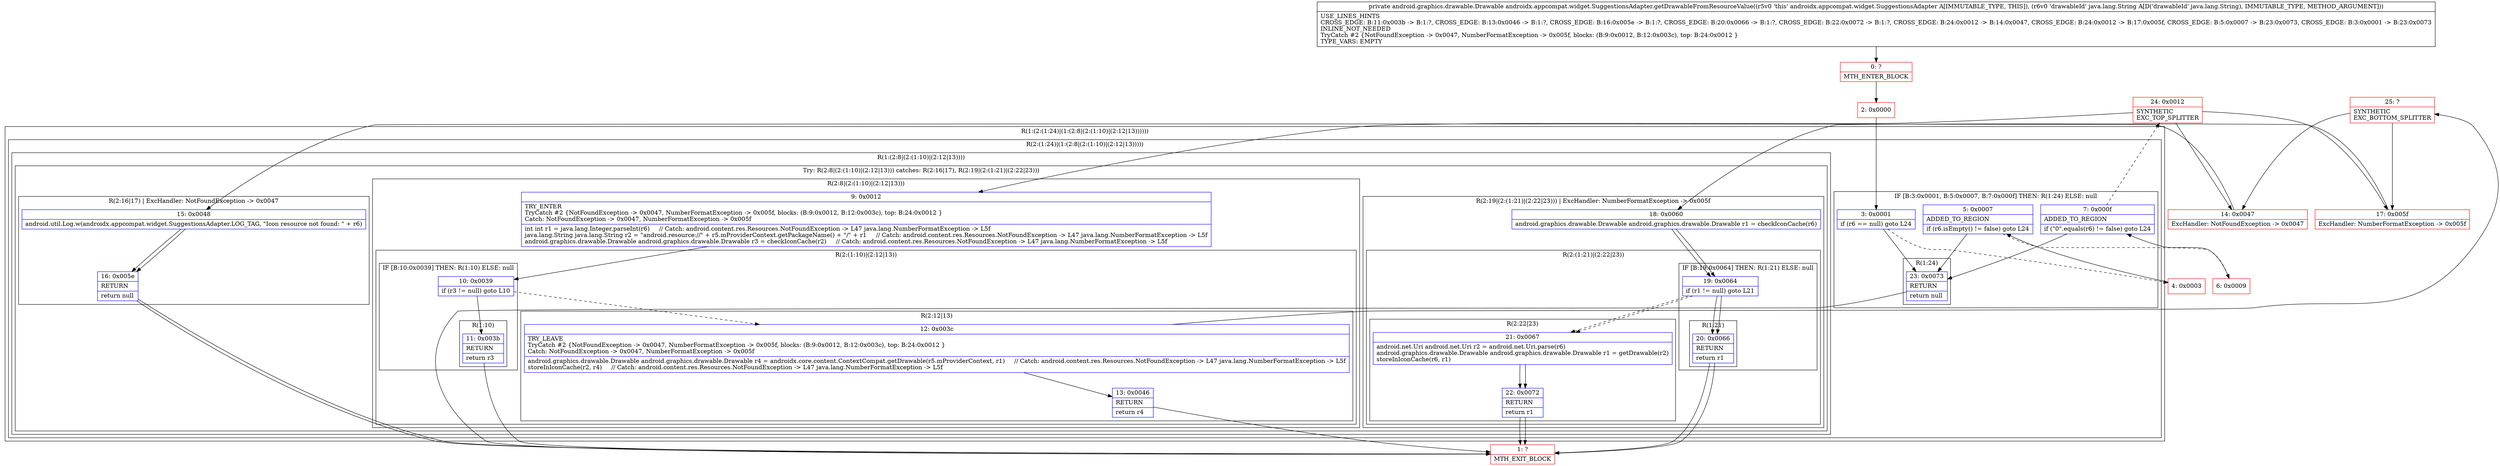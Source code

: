 digraph "CFG forandroidx.appcompat.widget.SuggestionsAdapter.getDrawableFromResourceValue(Ljava\/lang\/String;)Landroid\/graphics\/drawable\/Drawable;" {
subgraph cluster_Region_1202795568 {
label = "R(1:(2:(1:24)|(1:(2:8|(2:(1:10)|(2:12|13))))))";
node [shape=record,color=blue];
subgraph cluster_Region_1238283045 {
label = "R(2:(1:24)|(1:(2:8|(2:(1:10)|(2:12|13)))))";
node [shape=record,color=blue];
subgraph cluster_IfRegion_1176828162 {
label = "IF [B:3:0x0001, B:5:0x0007, B:7:0x000f] THEN: R(1:24) ELSE: null";
node [shape=record,color=blue];
Node_3 [shape=record,label="{3\:\ 0x0001|if (r6 == null) goto L24\l}"];
Node_5 [shape=record,label="{5\:\ 0x0007|ADDED_TO_REGION\l|if (r6.isEmpty() != false) goto L24\l}"];
Node_7 [shape=record,label="{7\:\ 0x000f|ADDED_TO_REGION\l|if (\"0\".equals(r6) != false) goto L24\l}"];
subgraph cluster_Region_250821458 {
label = "R(1:24)";
node [shape=record,color=blue];
Node_23 [shape=record,label="{23\:\ 0x0073|RETURN\l|return null\l}"];
}
}
subgraph cluster_Region_1076731400 {
label = "R(1:(2:8|(2:(1:10)|(2:12|13))))";
node [shape=record,color=blue];
subgraph cluster_TryCatchRegion_2093370035 {
label = "Try: R(2:8|(2:(1:10)|(2:12|13))) catches: R(2:16|17), R(2:19|(2:(1:21)|(2:22|23)))";
node [shape=record,color=blue];
subgraph cluster_Region_1431262383 {
label = "R(2:8|(2:(1:10)|(2:12|13)))";
node [shape=record,color=blue];
Node_9 [shape=record,label="{9\:\ 0x0012|TRY_ENTER\lTryCatch #2 \{NotFoundException \-\> 0x0047, NumberFormatException \-\> 0x005f, blocks: (B:9:0x0012, B:12:0x003c), top: B:24:0x0012 \}\lCatch: NotFoundException \-\> 0x0047, NumberFormatException \-\> 0x005f\l|int int r1 = java.lang.Integer.parseInt(r6)     \/\/ Catch: android.content.res.Resources.NotFoundException \-\> L47 java.lang.NumberFormatException \-\> L5f\ljava.lang.String java.lang.String r2 = \"android.resource:\/\/\" + r5.mProviderContext.getPackageName() + \"\/\" + r1     \/\/ Catch: android.content.res.Resources.NotFoundException \-\> L47 java.lang.NumberFormatException \-\> L5f\landroid.graphics.drawable.Drawable android.graphics.drawable.Drawable r3 = checkIconCache(r2)     \/\/ Catch: android.content.res.Resources.NotFoundException \-\> L47 java.lang.NumberFormatException \-\> L5f\l}"];
subgraph cluster_Region_499859648 {
label = "R(2:(1:10)|(2:12|13))";
node [shape=record,color=blue];
subgraph cluster_IfRegion_913077122 {
label = "IF [B:10:0x0039] THEN: R(1:10) ELSE: null";
node [shape=record,color=blue];
Node_10 [shape=record,label="{10\:\ 0x0039|if (r3 != null) goto L10\l}"];
subgraph cluster_Region_598772588 {
label = "R(1:10)";
node [shape=record,color=blue];
Node_11 [shape=record,label="{11\:\ 0x003b|RETURN\l|return r3\l}"];
}
}
subgraph cluster_Region_1647684776 {
label = "R(2:12|13)";
node [shape=record,color=blue];
Node_12 [shape=record,label="{12\:\ 0x003c|TRY_LEAVE\lTryCatch #2 \{NotFoundException \-\> 0x0047, NumberFormatException \-\> 0x005f, blocks: (B:9:0x0012, B:12:0x003c), top: B:24:0x0012 \}\lCatch: NotFoundException \-\> 0x0047, NumberFormatException \-\> 0x005f\l|android.graphics.drawable.Drawable android.graphics.drawable.Drawable r4 = androidx.core.content.ContextCompat.getDrawable(r5.mProviderContext, r1)     \/\/ Catch: android.content.res.Resources.NotFoundException \-\> L47 java.lang.NumberFormatException \-\> L5f\lstoreInIconCache(r2, r4)     \/\/ Catch: android.content.res.Resources.NotFoundException \-\> L47 java.lang.NumberFormatException \-\> L5f\l}"];
Node_13 [shape=record,label="{13\:\ 0x0046|RETURN\l|return r4\l}"];
}
}
}
subgraph cluster_Region_175493504 {
label = "R(2:16|17) | ExcHandler: NotFoundException \-\> 0x0047\l";
node [shape=record,color=blue];
Node_15 [shape=record,label="{15\:\ 0x0048|android.util.Log.w(androidx.appcompat.widget.SuggestionsAdapter.LOG_TAG, \"Icon resource not found: \" + r6)\l}"];
Node_16 [shape=record,label="{16\:\ 0x005e|RETURN\l|return null\l}"];
}
subgraph cluster_Region_2023886355 {
label = "R(2:19|(2:(1:21)|(2:22|23))) | ExcHandler: NumberFormatException \-\> 0x005f\l";
node [shape=record,color=blue];
Node_18 [shape=record,label="{18\:\ 0x0060|android.graphics.drawable.Drawable android.graphics.drawable.Drawable r1 = checkIconCache(r6)\l}"];
subgraph cluster_Region_637850392 {
label = "R(2:(1:21)|(2:22|23))";
node [shape=record,color=blue];
subgraph cluster_IfRegion_980531089 {
label = "IF [B:19:0x0064] THEN: R(1:21) ELSE: null";
node [shape=record,color=blue];
Node_19 [shape=record,label="{19\:\ 0x0064|if (r1 != null) goto L21\l}"];
subgraph cluster_Region_914120226 {
label = "R(1:21)";
node [shape=record,color=blue];
Node_20 [shape=record,label="{20\:\ 0x0066|RETURN\l|return r1\l}"];
}
}
subgraph cluster_Region_1039472532 {
label = "R(2:22|23)";
node [shape=record,color=blue];
Node_21 [shape=record,label="{21\:\ 0x0067|android.net.Uri android.net.Uri r2 = android.net.Uri.parse(r6)\landroid.graphics.drawable.Drawable android.graphics.drawable.Drawable r1 = getDrawable(r2)\lstoreInIconCache(r6, r1)\l}"];
Node_22 [shape=record,label="{22\:\ 0x0072|RETURN\l|return r1\l}"];
}
}
}
}
}
}
}
subgraph cluster_Region_2023886355 {
label = "R(2:19|(2:(1:21)|(2:22|23))) | ExcHandler: NumberFormatException \-\> 0x005f\l";
node [shape=record,color=blue];
Node_18 [shape=record,label="{18\:\ 0x0060|android.graphics.drawable.Drawable android.graphics.drawable.Drawable r1 = checkIconCache(r6)\l}"];
subgraph cluster_Region_637850392 {
label = "R(2:(1:21)|(2:22|23))";
node [shape=record,color=blue];
subgraph cluster_IfRegion_980531089 {
label = "IF [B:19:0x0064] THEN: R(1:21) ELSE: null";
node [shape=record,color=blue];
Node_19 [shape=record,label="{19\:\ 0x0064|if (r1 != null) goto L21\l}"];
subgraph cluster_Region_914120226 {
label = "R(1:21)";
node [shape=record,color=blue];
Node_20 [shape=record,label="{20\:\ 0x0066|RETURN\l|return r1\l}"];
}
}
subgraph cluster_Region_1039472532 {
label = "R(2:22|23)";
node [shape=record,color=blue];
Node_21 [shape=record,label="{21\:\ 0x0067|android.net.Uri android.net.Uri r2 = android.net.Uri.parse(r6)\landroid.graphics.drawable.Drawable android.graphics.drawable.Drawable r1 = getDrawable(r2)\lstoreInIconCache(r6, r1)\l}"];
Node_22 [shape=record,label="{22\:\ 0x0072|RETURN\l|return r1\l}"];
}
}
}
subgraph cluster_Region_175493504 {
label = "R(2:16|17) | ExcHandler: NotFoundException \-\> 0x0047\l";
node [shape=record,color=blue];
Node_15 [shape=record,label="{15\:\ 0x0048|android.util.Log.w(androidx.appcompat.widget.SuggestionsAdapter.LOG_TAG, \"Icon resource not found: \" + r6)\l}"];
Node_16 [shape=record,label="{16\:\ 0x005e|RETURN\l|return null\l}"];
}
Node_0 [shape=record,color=red,label="{0\:\ ?|MTH_ENTER_BLOCK\l}"];
Node_2 [shape=record,color=red,label="{2\:\ 0x0000}"];
Node_4 [shape=record,color=red,label="{4\:\ 0x0003}"];
Node_6 [shape=record,color=red,label="{6\:\ 0x0009}"];
Node_24 [shape=record,color=red,label="{24\:\ 0x0012|SYNTHETIC\lEXC_TOP_SPLITTER\l}"];
Node_1 [shape=record,color=red,label="{1\:\ ?|MTH_EXIT_BLOCK\l}"];
Node_25 [shape=record,color=red,label="{25\:\ ?|SYNTHETIC\lEXC_BOTTOM_SPLITTER\l}"];
Node_14 [shape=record,color=red,label="{14\:\ 0x0047|ExcHandler: NotFoundException \-\> 0x0047\l}"];
Node_17 [shape=record,color=red,label="{17\:\ 0x005f|ExcHandler: NumberFormatException \-\> 0x005f\l}"];
MethodNode[shape=record,label="{private android.graphics.drawable.Drawable androidx.appcompat.widget.SuggestionsAdapter.getDrawableFromResourceValue((r5v0 'this' androidx.appcompat.widget.SuggestionsAdapter A[IMMUTABLE_TYPE, THIS]), (r6v0 'drawableId' java.lang.String A[D('drawableId' java.lang.String), IMMUTABLE_TYPE, METHOD_ARGUMENT]))  | USE_LINES_HINTS\lCROSS_EDGE: B:11:0x003b \-\> B:1:?, CROSS_EDGE: B:13:0x0046 \-\> B:1:?, CROSS_EDGE: B:16:0x005e \-\> B:1:?, CROSS_EDGE: B:20:0x0066 \-\> B:1:?, CROSS_EDGE: B:22:0x0072 \-\> B:1:?, CROSS_EDGE: B:24:0x0012 \-\> B:14:0x0047, CROSS_EDGE: B:24:0x0012 \-\> B:17:0x005f, CROSS_EDGE: B:5:0x0007 \-\> B:23:0x0073, CROSS_EDGE: B:3:0x0001 \-\> B:23:0x0073\lINLINE_NOT_NEEDED\lTryCatch #2 \{NotFoundException \-\> 0x0047, NumberFormatException \-\> 0x005f, blocks: (B:9:0x0012, B:12:0x003c), top: B:24:0x0012 \}\lTYPE_VARS: EMPTY\l}"];
MethodNode -> Node_0;Node_3 -> Node_4[style=dashed];
Node_3 -> Node_23;
Node_5 -> Node_6[style=dashed];
Node_5 -> Node_23;
Node_7 -> Node_23;
Node_7 -> Node_24[style=dashed];
Node_23 -> Node_1;
Node_9 -> Node_10;
Node_10 -> Node_11;
Node_10 -> Node_12[style=dashed];
Node_11 -> Node_1;
Node_12 -> Node_13;
Node_12 -> Node_25;
Node_13 -> Node_1;
Node_15 -> Node_16;
Node_16 -> Node_1;
Node_18 -> Node_19;
Node_19 -> Node_20;
Node_19 -> Node_21[style=dashed];
Node_20 -> Node_1;
Node_21 -> Node_22;
Node_22 -> Node_1;
Node_18 -> Node_19;
Node_19 -> Node_20;
Node_19 -> Node_21[style=dashed];
Node_20 -> Node_1;
Node_21 -> Node_22;
Node_22 -> Node_1;
Node_15 -> Node_16;
Node_16 -> Node_1;
Node_0 -> Node_2;
Node_2 -> Node_3;
Node_4 -> Node_5;
Node_6 -> Node_7;
Node_24 -> Node_9;
Node_24 -> Node_14;
Node_24 -> Node_17;
Node_25 -> Node_14;
Node_25 -> Node_17;
Node_14 -> Node_15;
Node_17 -> Node_18;
}

